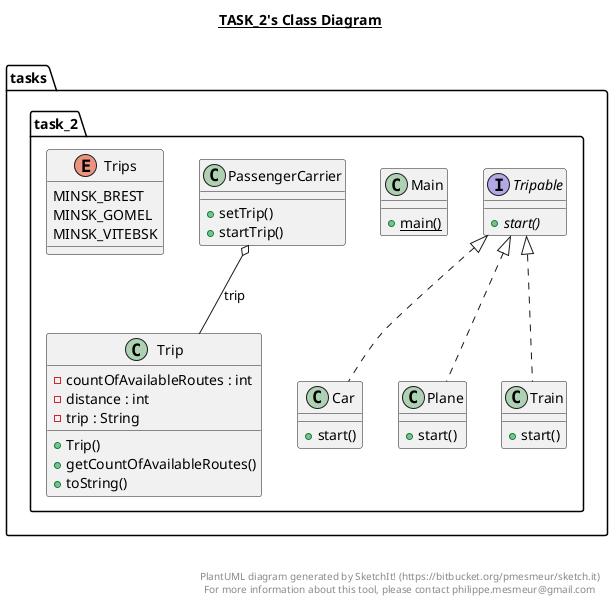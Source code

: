 @startuml

title __TASK_2's Class Diagram__\n

  namespace tasks.task_2 {
    class tasks.task_2.Car {
        + start()
    }
  }
  

  namespace tasks.task_2 {
    class tasks.task_2.Main {
        {static} + main()
    }
  }
  

  namespace tasks.task_2 {
    class tasks.task_2.PassengerCarrier {
        + setTrip()
        + startTrip()
    }
  }
  

  namespace tasks.task_2 {
    class tasks.task_2.Plane {
        + start()
    }
  }
  

  namespace tasks.task_2 {
    class tasks.task_2.Train {
        + start()
    }
  }
  

  namespace tasks.task_2 {
    class tasks.task_2.Trip {
        - countOfAvailableRoutes : int
        - distance : int
        - trip : String
        + Trip()
        + getCountOfAvailableRoutes()
        + toString()
    }
  }
  

  namespace tasks.task_2 {
    interface tasks.task_2.Tripable {
        {abstract} + start()
    }
  }
  

  namespace tasks.task_2 {
    enum Trips {
      MINSK_BREST
      MINSK_GOMEL
      MINSK_VITEBSK
    }
  }
  

  tasks.task_2.Car .up.|> tasks.task_2.Tripable
  tasks.task_2.PassengerCarrier o-- tasks.task_2.Trip : trip
  tasks.task_2.Plane .up.|> tasks.task_2.Tripable
  tasks.task_2.Train .up.|> tasks.task_2.Tripable


right footer


PlantUML diagram generated by SketchIt! (https://bitbucket.org/pmesmeur/sketch.it)
For more information about this tool, please contact philippe.mesmeur@gmail.com
endfooter

@enduml
